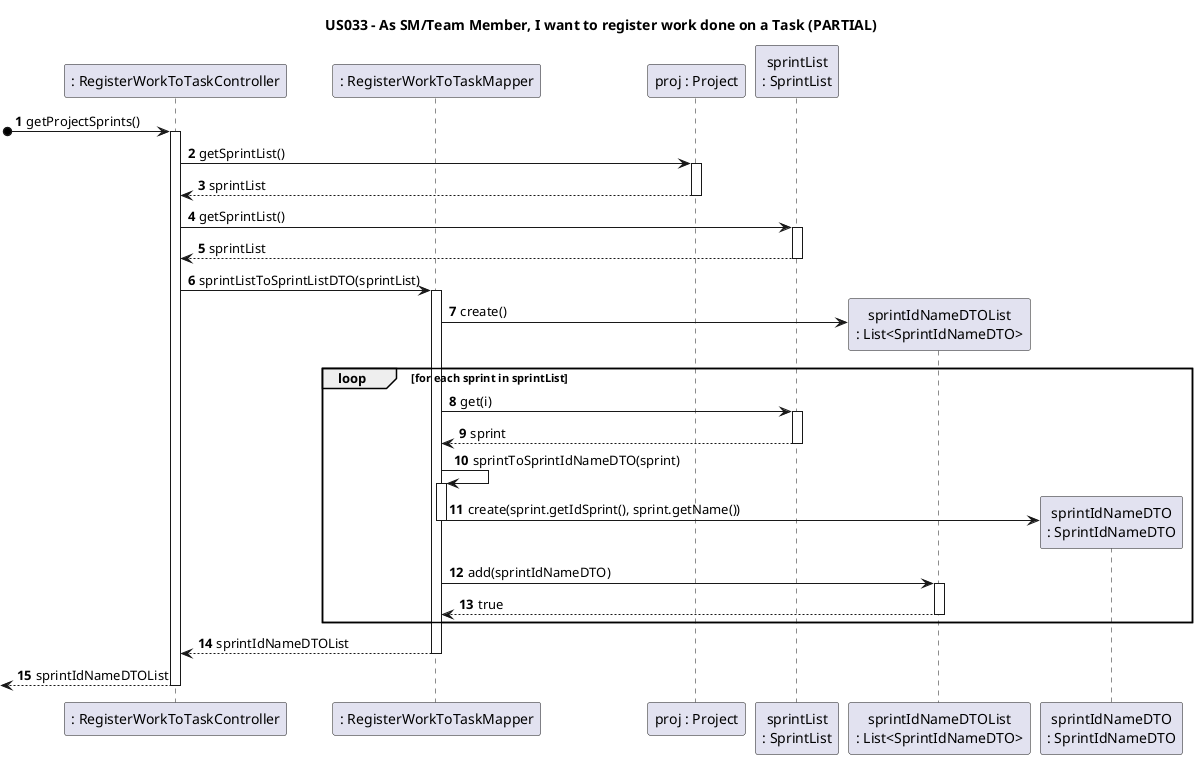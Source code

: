 @startuml
'https://plantuml.com/sequence-diagram

title US033 - As SM/Team Member, I want to register work done on a Task (PARTIAL)

autoactivate on
autonumber

participant ": RegisterWorkToTaskController" as Ctrl
participant ": RegisterWorkToTaskMapper" as mapper
participant "proj : Project" as project
participant "sprintList\n: SprintList" as sprintList
participant "sprintIdNameDTOList\n: List<SprintIdNameDTO>" as sprintIdDTOList
participant "sprintIdNameDTO\n: SprintIdNameDTO" as sprintIdDTO

[o->Ctrl: getProjectSprints()
Ctrl->project: getSprintList()
project-->Ctrl: sprintList
Ctrl->sprintList: getSprintList()
sprintList-->Ctrl: sprintList

Ctrl->mapper: sprintListToSprintListDTO(sprintList)
mapper->sprintIdDTOList **: create()
loop for each sprint in sprintList
mapper->sprintList: get(i)
sprintList-->mapper: sprint
mapper->mapper: sprintToSprintIdNameDTO(sprint)
mapper->sprintIdDTO**: create(sprint.getIdSprint(), sprint.getName())
deactivate mapper
mapper->sprintIdDTOList: add(sprintIdNameDTO)
sprintIdDTOList-->mapper: true
end
mapper-->Ctrl: sprintIdNameDTOList
[<--Ctrl: sprintIdNameDTOList

@enduml